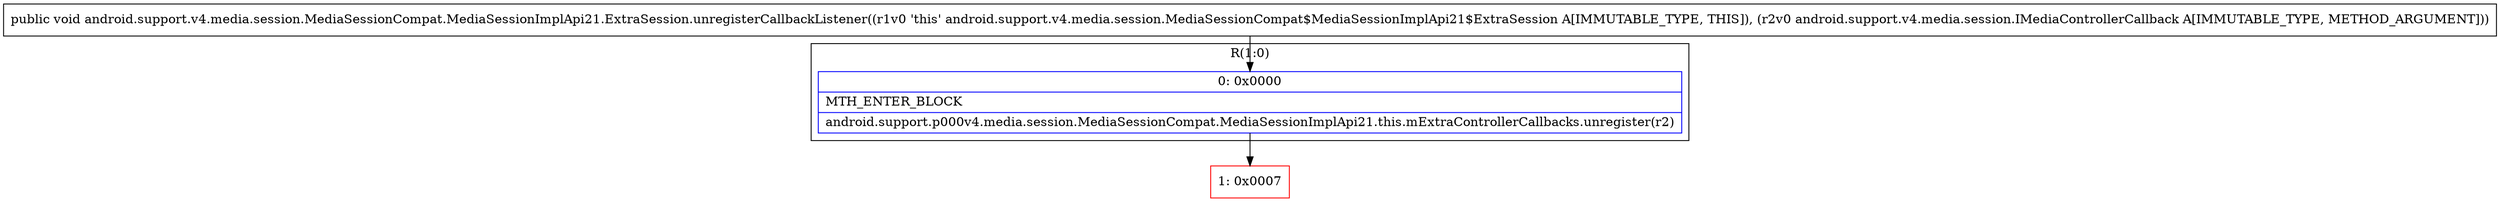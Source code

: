 digraph "CFG forandroid.support.v4.media.session.MediaSessionCompat.MediaSessionImplApi21.ExtraSession.unregisterCallbackListener(Landroid\/support\/v4\/media\/session\/IMediaControllerCallback;)V" {
subgraph cluster_Region_1126595408 {
label = "R(1:0)";
node [shape=record,color=blue];
Node_0 [shape=record,label="{0\:\ 0x0000|MTH_ENTER_BLOCK\l|android.support.p000v4.media.session.MediaSessionCompat.MediaSessionImplApi21.this.mExtraControllerCallbacks.unregister(r2)\l}"];
}
Node_1 [shape=record,color=red,label="{1\:\ 0x0007}"];
MethodNode[shape=record,label="{public void android.support.v4.media.session.MediaSessionCompat.MediaSessionImplApi21.ExtraSession.unregisterCallbackListener((r1v0 'this' android.support.v4.media.session.MediaSessionCompat$MediaSessionImplApi21$ExtraSession A[IMMUTABLE_TYPE, THIS]), (r2v0 android.support.v4.media.session.IMediaControllerCallback A[IMMUTABLE_TYPE, METHOD_ARGUMENT])) }"];
MethodNode -> Node_0;
Node_0 -> Node_1;
}

